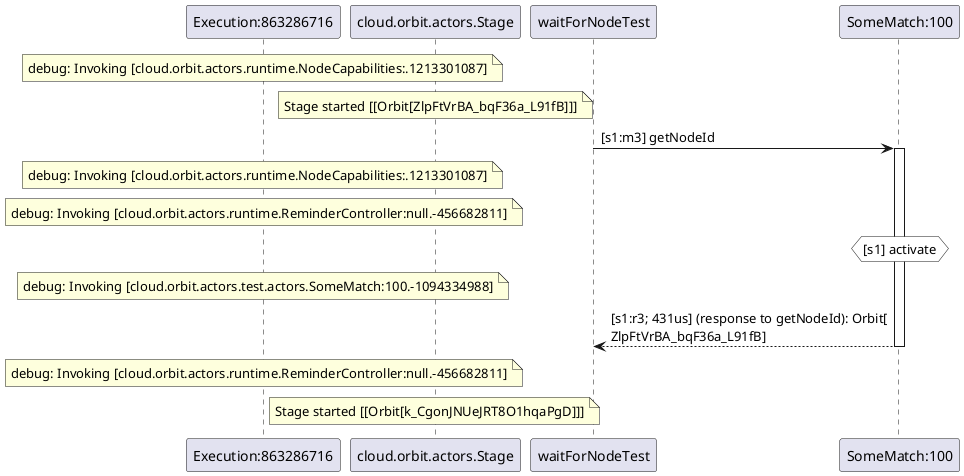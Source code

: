 @startuml
note over "Execution:863286716": debug: Invoking [cloud.orbit.actors.runtime.NodeCapabilities:.1213301087] 
note over "cloud.orbit.actors.Stage": Stage started [[Orbit[ZlpFtVrBA_bqF36a_L91fB]]]
"waitForNodeTest" -> "SomeMatch:100" : [s1:m3] getNodeId
activate "SomeMatch:100"
note over "Execution:863286716": debug: Invoking [cloud.orbit.actors.runtime.NodeCapabilities:.1213301087] 
note over "Execution:863286716": debug: Invoking [cloud.orbit.actors.runtime.ReminderController:null.-456682811] 
hnote over "SomeMatch:100" #white : [s1] activate
note over "Execution:863286716": debug: Invoking [cloud.orbit.actors.test.actors.SomeMatch:100.-1094334988] 
"SomeMatch:100" --> "waitForNodeTest" : [s1:r3; 431us] (response to getNodeId): Orbit[\nZlpFtVrBA_bqF36a_L91fB]
deactivate "SomeMatch:100"
note over "Execution:863286716": debug: Invoking [cloud.orbit.actors.runtime.ReminderController:null.-456682811] 
note over "cloud.orbit.actors.Stage": Stage started [[Orbit[k_CgonJNUeJRT8O1hqaPgD]]]
@enduml
